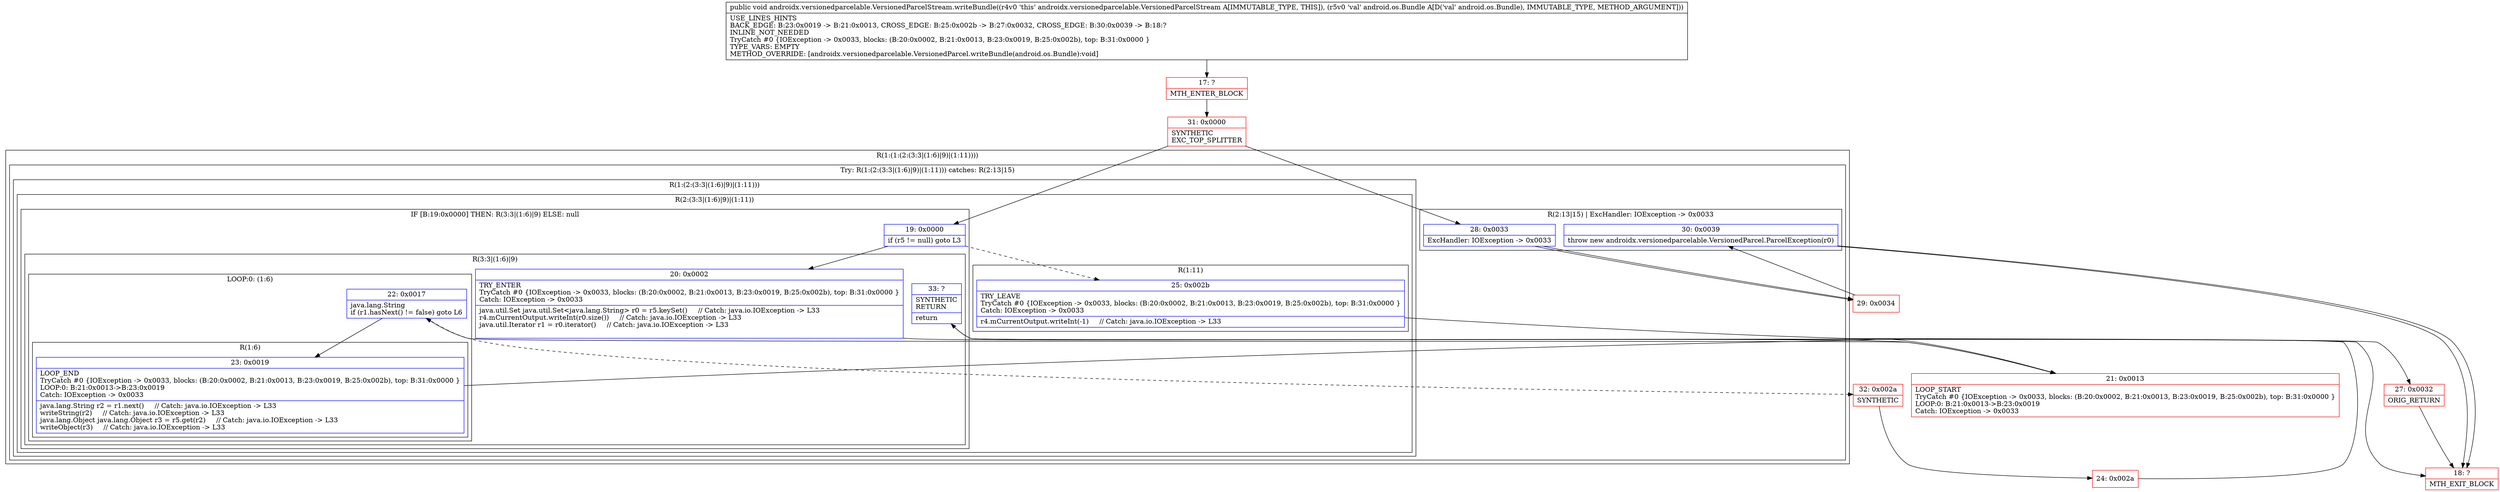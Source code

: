 digraph "CFG forandroidx.versionedparcelable.VersionedParcelStream.writeBundle(Landroid\/os\/Bundle;)V" {
subgraph cluster_Region_836133401 {
label = "R(1:(1:(2:(3:3|(1:6)|9)|(1:11))))";
node [shape=record,color=blue];
subgraph cluster_TryCatchRegion_1570255457 {
label = "Try: R(1:(2:(3:3|(1:6)|9)|(1:11))) catches: R(2:13|15)";
node [shape=record,color=blue];
subgraph cluster_Region_225983767 {
label = "R(1:(2:(3:3|(1:6)|9)|(1:11)))";
node [shape=record,color=blue];
subgraph cluster_Region_952280436 {
label = "R(2:(3:3|(1:6)|9)|(1:11))";
node [shape=record,color=blue];
subgraph cluster_IfRegion_973528799 {
label = "IF [B:19:0x0000] THEN: R(3:3|(1:6)|9) ELSE: null";
node [shape=record,color=blue];
Node_19 [shape=record,label="{19\:\ 0x0000|if (r5 != null) goto L3\l}"];
subgraph cluster_Region_221810390 {
label = "R(3:3|(1:6)|9)";
node [shape=record,color=blue];
Node_20 [shape=record,label="{20\:\ 0x0002|TRY_ENTER\lTryCatch #0 \{IOException \-\> 0x0033, blocks: (B:20:0x0002, B:21:0x0013, B:23:0x0019, B:25:0x002b), top: B:31:0x0000 \}\lCatch: IOException \-\> 0x0033\l|java.util.Set java.util.Set\<java.lang.String\> r0 = r5.keySet()     \/\/ Catch: java.io.IOException \-\> L33\lr4.mCurrentOutput.writeInt(r0.size())     \/\/ Catch: java.io.IOException \-\> L33\ljava.util.Iterator r1 = r0.iterator()     \/\/ Catch: java.io.IOException \-\> L33\l\l}"];
subgraph cluster_LoopRegion_638712004 {
label = "LOOP:0: (1:6)";
node [shape=record,color=blue];
Node_22 [shape=record,label="{22\:\ 0x0017|java.lang.String \lif (r1.hasNext() != false) goto L6\l}"];
subgraph cluster_Region_798836674 {
label = "R(1:6)";
node [shape=record,color=blue];
Node_23 [shape=record,label="{23\:\ 0x0019|LOOP_END\lTryCatch #0 \{IOException \-\> 0x0033, blocks: (B:20:0x0002, B:21:0x0013, B:23:0x0019, B:25:0x002b), top: B:31:0x0000 \}\lLOOP:0: B:21:0x0013\-\>B:23:0x0019\lCatch: IOException \-\> 0x0033\l|java.lang.String r2 = r1.next()     \/\/ Catch: java.io.IOException \-\> L33\lwriteString(r2)     \/\/ Catch: java.io.IOException \-\> L33\ljava.lang.Object java.lang.Object r3 = r5.get(r2)     \/\/ Catch: java.io.IOException \-\> L33\lwriteObject(r3)     \/\/ Catch: java.io.IOException \-\> L33\l}"];
}
}
Node_33 [shape=record,label="{33\:\ ?|SYNTHETIC\lRETURN\l|return\l}"];
}
}
subgraph cluster_Region_1783495060 {
label = "R(1:11)";
node [shape=record,color=blue];
Node_25 [shape=record,label="{25\:\ 0x002b|TRY_LEAVE\lTryCatch #0 \{IOException \-\> 0x0033, blocks: (B:20:0x0002, B:21:0x0013, B:23:0x0019, B:25:0x002b), top: B:31:0x0000 \}\lCatch: IOException \-\> 0x0033\l|r4.mCurrentOutput.writeInt(\-1)     \/\/ Catch: java.io.IOException \-\> L33\l}"];
}
}
}
subgraph cluster_Region_1191778476 {
label = "R(2:13|15) | ExcHandler: IOException \-\> 0x0033\l";
node [shape=record,color=blue];
Node_28 [shape=record,label="{28\:\ 0x0033|ExcHandler: IOException \-\> 0x0033\l}"];
Node_30 [shape=record,label="{30\:\ 0x0039|throw new androidx.versionedparcelable.VersionedParcel.ParcelException(r0)\l}"];
}
}
}
subgraph cluster_Region_1191778476 {
label = "R(2:13|15) | ExcHandler: IOException \-\> 0x0033\l";
node [shape=record,color=blue];
Node_28 [shape=record,label="{28\:\ 0x0033|ExcHandler: IOException \-\> 0x0033\l}"];
Node_30 [shape=record,label="{30\:\ 0x0039|throw new androidx.versionedparcelable.VersionedParcel.ParcelException(r0)\l}"];
}
Node_17 [shape=record,color=red,label="{17\:\ ?|MTH_ENTER_BLOCK\l}"];
Node_31 [shape=record,color=red,label="{31\:\ 0x0000|SYNTHETIC\lEXC_TOP_SPLITTER\l}"];
Node_21 [shape=record,color=red,label="{21\:\ 0x0013|LOOP_START\lTryCatch #0 \{IOException \-\> 0x0033, blocks: (B:20:0x0002, B:21:0x0013, B:23:0x0019, B:25:0x002b), top: B:31:0x0000 \}\lLOOP:0: B:21:0x0013\-\>B:23:0x0019\lCatch: IOException \-\> 0x0033\l}"];
Node_32 [shape=record,color=red,label="{32\:\ 0x002a|SYNTHETIC\l}"];
Node_24 [shape=record,color=red,label="{24\:\ 0x002a}"];
Node_18 [shape=record,color=red,label="{18\:\ ?|MTH_EXIT_BLOCK\l}"];
Node_27 [shape=record,color=red,label="{27\:\ 0x0032|ORIG_RETURN\l}"];
Node_29 [shape=record,color=red,label="{29\:\ 0x0034}"];
MethodNode[shape=record,label="{public void androidx.versionedparcelable.VersionedParcelStream.writeBundle((r4v0 'this' androidx.versionedparcelable.VersionedParcelStream A[IMMUTABLE_TYPE, THIS]), (r5v0 'val' android.os.Bundle A[D('val' android.os.Bundle), IMMUTABLE_TYPE, METHOD_ARGUMENT]))  | USE_LINES_HINTS\lBACK_EDGE: B:23:0x0019 \-\> B:21:0x0013, CROSS_EDGE: B:25:0x002b \-\> B:27:0x0032, CROSS_EDGE: B:30:0x0039 \-\> B:18:?\lINLINE_NOT_NEEDED\lTryCatch #0 \{IOException \-\> 0x0033, blocks: (B:20:0x0002, B:21:0x0013, B:23:0x0019, B:25:0x002b), top: B:31:0x0000 \}\lTYPE_VARS: EMPTY\lMETHOD_OVERRIDE: [androidx.versionedparcelable.VersionedParcel.writeBundle(android.os.Bundle):void]\l}"];
MethodNode -> Node_17;Node_19 -> Node_20;
Node_19 -> Node_25[style=dashed];
Node_20 -> Node_21;
Node_22 -> Node_23;
Node_22 -> Node_32[style=dashed];
Node_23 -> Node_21;
Node_33 -> Node_18;
Node_25 -> Node_27;
Node_28 -> Node_29;
Node_30 -> Node_18;
Node_28 -> Node_29;
Node_30 -> Node_18;
Node_17 -> Node_31;
Node_31 -> Node_19;
Node_31 -> Node_28;
Node_21 -> Node_22;
Node_32 -> Node_24;
Node_24 -> Node_33;
Node_27 -> Node_18;
Node_29 -> Node_30;
}


